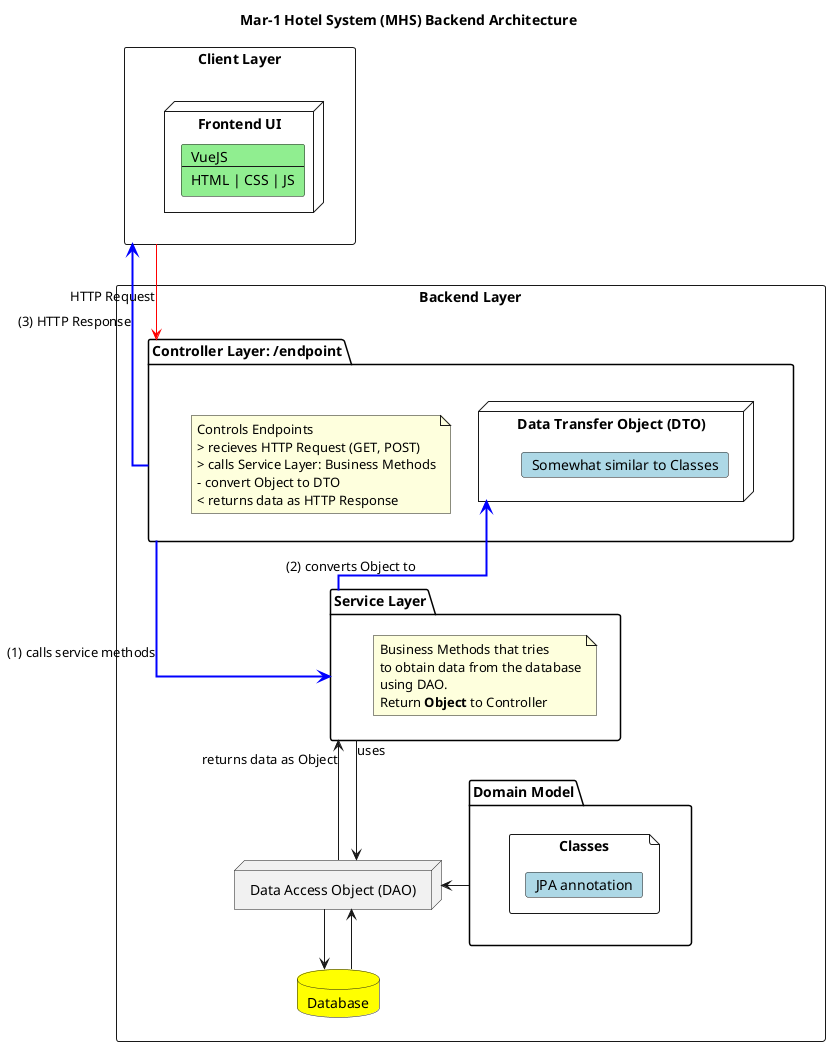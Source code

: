 @startuml BackendArchitecture
title "Mar-1 Hotel System (MHS) Backend Architecture"
' Using PlantUML Deployment Diagram
rectangle Backend as "Backend Layer" {
    together {

        package DM as "Domain Model" {
            file DM_C as "Classes" {
                card "JPA annotation" #LightBlue
            }
        }
        node DAO as "Data Access Object (DAO)"
        database DB as "Database" #Yellow


        DM --right-> DAO
        DAO --> DB
        DB --> DAO

        package Service as "Service Layer" {
            note as SN
            Business Methods that tries
            to obtain data from the database
            using DAO.
            Return <b>Object</b> to Controller
            end note
        }
        DAO -up-> Service : "returns data as Object"
        Service --> DAO : "uses"
    }
    package Controller as "Controller Layer: /endpoint" {
        note as CN
        Controls Endpoints
        > recieves HTTP Request (GET, POST)
        > calls Service Layer: Business Methods
        - convert Object to DTO
        < returns data as HTTP Response
        end note

        node DTO as "Data Transfer Object (DTO)" {
            card "Somewhat similar to Classes" #LightBlue
        }

    } 

    Service -up[#blue,bold]-> DTO : (2) converts Object to
    Service <-up[#blue,bold]- Controller : (1) calls service methods
}

rectangle Frontend as "Client Layer" {
    node UI as "Frontend UI" {
        card VueJS #LightGreen [
        VueJS
        ---
        HTML | CSS | JS
        ]
    }

}
Controller --up[#blue,bold]-> Frontend : (3) HTTP Response
Controller <-[#red]- Frontend : HTTP Request
' Controller --- HR
' HR -left-> Frontend



' node HTTPResponse [
' <b> HTTP Response
' ---
' 200 | 404 | 500
' ]

skinparam Linetype ortho

@enduml